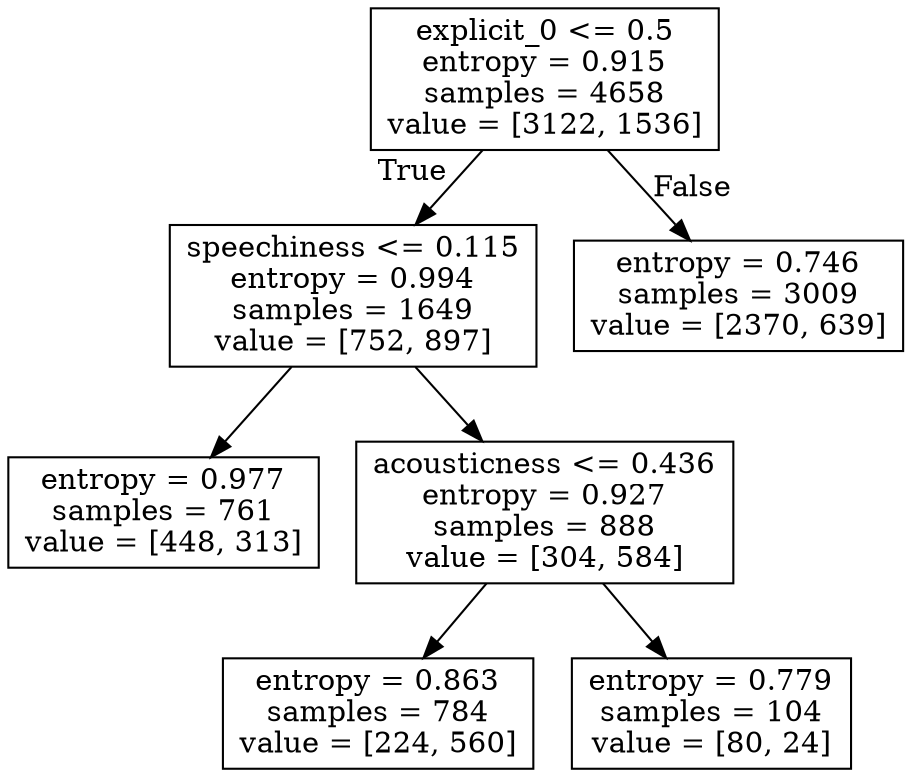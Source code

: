 digraph Tree {
node [shape=box] ;
0 [label="explicit_0 <= 0.5\nentropy = 0.915\nsamples = 4658\nvalue = [3122, 1536]"] ;
1 [label="speechiness <= 0.115\nentropy = 0.994\nsamples = 1649\nvalue = [752, 897]"] ;
0 -> 1 [labeldistance=2.5, labelangle=45, headlabel="True"] ;
2 [label="entropy = 0.977\nsamples = 761\nvalue = [448, 313]"] ;
1 -> 2 ;
3 [label="acousticness <= 0.436\nentropy = 0.927\nsamples = 888\nvalue = [304, 584]"] ;
1 -> 3 ;
4 [label="entropy = 0.863\nsamples = 784\nvalue = [224, 560]"] ;
3 -> 4 ;
5 [label="entropy = 0.779\nsamples = 104\nvalue = [80, 24]"] ;
3 -> 5 ;
6 [label="entropy = 0.746\nsamples = 3009\nvalue = [2370, 639]"] ;
0 -> 6 [labeldistance=2.5, labelangle=-45, headlabel="False"] ;
}